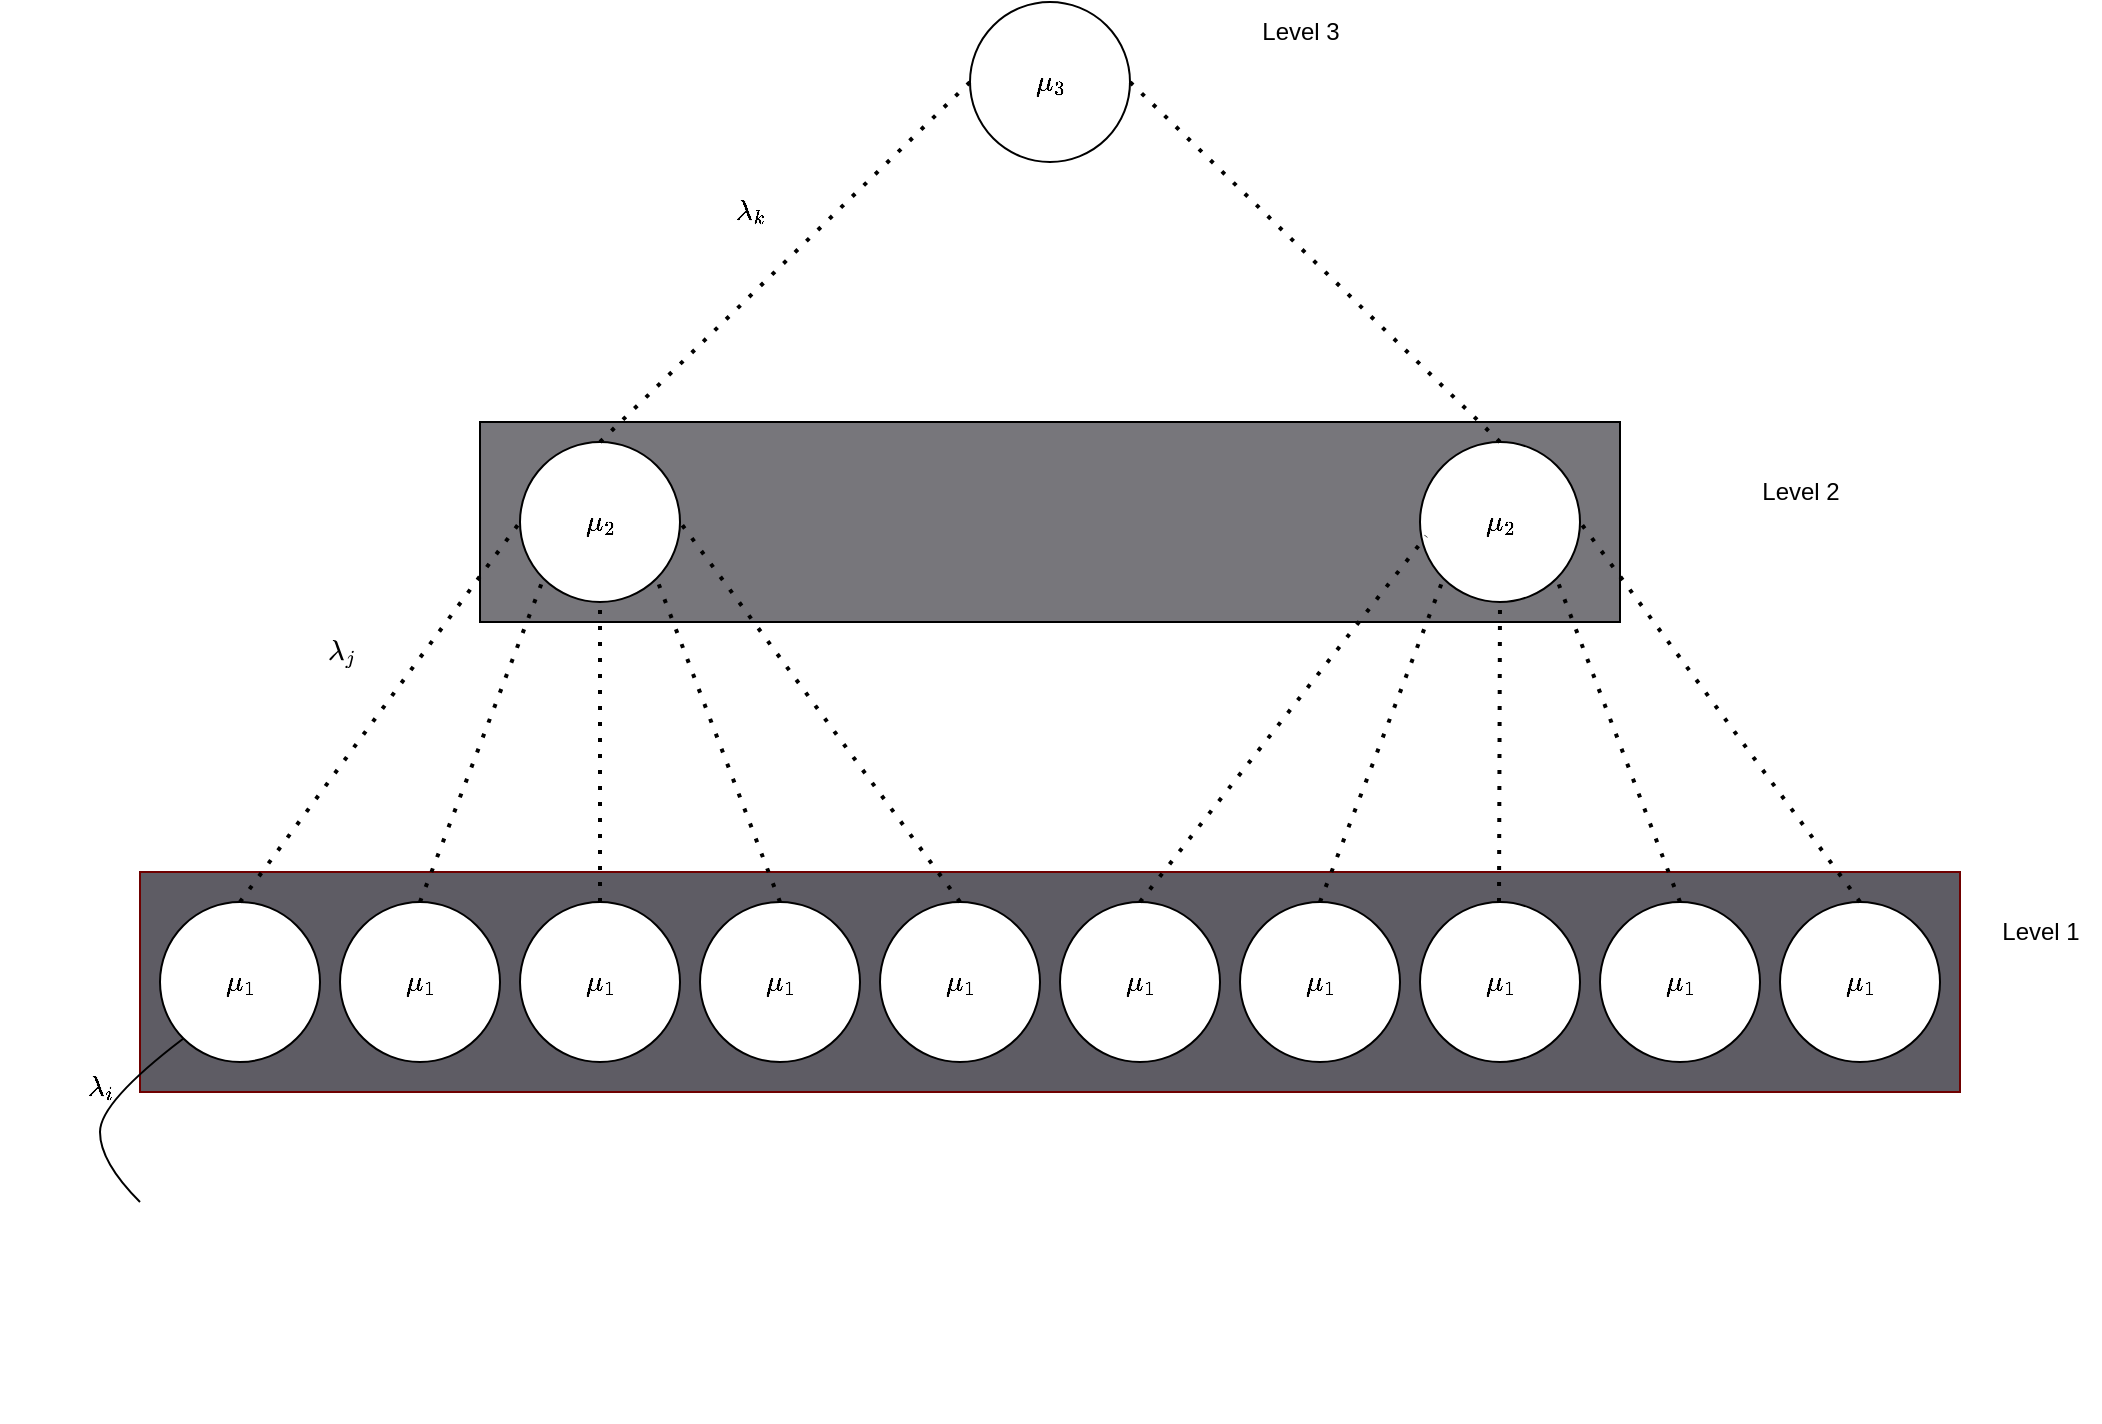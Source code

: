 <mxfile version="21.5.1" type="github">
  <diagram name="Page-1" id="K7tpPM3fMPWUOehcnThG">
    <mxGraphModel dx="2212" dy="1895" grid="1" gridSize="10" guides="1" tooltips="1" connect="1" arrows="1" fold="1" page="1" pageScale="1" pageWidth="850" pageHeight="1100" math="1" shadow="0">
      <root>
        <mxCell id="0" />
        <mxCell id="1" parent="0" />
        <mxCell id="YJVg28BFqEHnD__zuDOL-15" value="" style="rounded=0;whiteSpace=wrap;html=1;fillColor=#77767b;" vertex="1" parent="1">
          <mxGeometry x="230" y="-10" width="570" height="100" as="geometry" />
        </mxCell>
        <mxCell id="YJVg28BFqEHnD__zuDOL-14" value="" style="rounded=0;whiteSpace=wrap;html=1;fillColor=#5e5c64;fontColor=#ffffff;strokeColor=#6F0000;gradientColor=none;" vertex="1" parent="1">
          <mxGeometry x="60" y="215" width="910" height="110" as="geometry" />
        </mxCell>
        <mxCell id="YJVg28BFqEHnD__zuDOL-1" value="$$\mu_1$$" style="ellipse;whiteSpace=wrap;html=1;aspect=fixed;" vertex="1" parent="1">
          <mxGeometry x="70" y="230" width="80" height="80" as="geometry" />
        </mxCell>
        <mxCell id="YJVg28BFqEHnD__zuDOL-2" value="$$\mu_1$$" style="ellipse;whiteSpace=wrap;html=1;aspect=fixed;" vertex="1" parent="1">
          <mxGeometry x="160" y="230" width="80" height="80" as="geometry" />
        </mxCell>
        <mxCell id="YJVg28BFqEHnD__zuDOL-3" value="$$\mu_1$$" style="ellipse;whiteSpace=wrap;html=1;aspect=fixed;" vertex="1" parent="1">
          <mxGeometry x="250" y="230" width="80" height="80" as="geometry" />
        </mxCell>
        <mxCell id="YJVg28BFqEHnD__zuDOL-4" value="$$\mu_1$$" style="ellipse;whiteSpace=wrap;html=1;aspect=fixed;" vertex="1" parent="1">
          <mxGeometry x="340" y="230" width="80" height="80" as="geometry" />
        </mxCell>
        <mxCell id="YJVg28BFqEHnD__zuDOL-5" value="$$\mu_1$$" style="ellipse;whiteSpace=wrap;html=1;aspect=fixed;" vertex="1" parent="1">
          <mxGeometry x="430" y="230" width="80" height="80" as="geometry" />
        </mxCell>
        <mxCell id="YJVg28BFqEHnD__zuDOL-6" value="$$\mu_1$$" style="ellipse;whiteSpace=wrap;html=1;aspect=fixed;" vertex="1" parent="1">
          <mxGeometry x="520" y="230" width="80" height="80" as="geometry" />
        </mxCell>
        <mxCell id="YJVg28BFqEHnD__zuDOL-7" value="$$\mu_1$$" style="ellipse;whiteSpace=wrap;html=1;aspect=fixed;" vertex="1" parent="1">
          <mxGeometry x="610" y="230" width="80" height="80" as="geometry" />
        </mxCell>
        <mxCell id="YJVg28BFqEHnD__zuDOL-8" value="$$\mu_1$$" style="ellipse;whiteSpace=wrap;html=1;aspect=fixed;" vertex="1" parent="1">
          <mxGeometry x="700" y="230" width="80" height="80" as="geometry" />
        </mxCell>
        <mxCell id="YJVg28BFqEHnD__zuDOL-9" value="$$\mu_1$$" style="ellipse;whiteSpace=wrap;html=1;aspect=fixed;" vertex="1" parent="1">
          <mxGeometry x="790" y="230" width="80" height="80" as="geometry" />
        </mxCell>
        <mxCell id="YJVg28BFqEHnD__zuDOL-10" value="$$\mu_1$$" style="ellipse;whiteSpace=wrap;html=1;aspect=fixed;" vertex="1" parent="1">
          <mxGeometry x="880" y="230" width="80" height="80" as="geometry" />
        </mxCell>
        <mxCell id="YJVg28BFqEHnD__zuDOL-11" value="$$\mu_2$$" style="ellipse;whiteSpace=wrap;html=1;aspect=fixed;" vertex="1" parent="1">
          <mxGeometry x="250" width="80" height="80" as="geometry" />
        </mxCell>
        <mxCell id="YJVg28BFqEHnD__zuDOL-12" value="$$\mu_2$$" style="ellipse;whiteSpace=wrap;html=1;aspect=fixed;" vertex="1" parent="1">
          <mxGeometry x="700" width="80" height="80" as="geometry" />
        </mxCell>
        <mxCell id="YJVg28BFqEHnD__zuDOL-13" value="$$\mu_3$$" style="ellipse;whiteSpace=wrap;html=1;aspect=fixed;" vertex="1" parent="1">
          <mxGeometry x="475" y="-220" width="80" height="80" as="geometry" />
        </mxCell>
        <mxCell id="YJVg28BFqEHnD__zuDOL-17" value="" style="endArrow=none;dashed=1;html=1;dashPattern=1 3;strokeWidth=2;rounded=0;entryX=0;entryY=0.5;entryDx=0;entryDy=0;exitX=0.5;exitY=0;exitDx=0;exitDy=0;" edge="1" parent="1" source="YJVg28BFqEHnD__zuDOL-1" target="YJVg28BFqEHnD__zuDOL-11">
          <mxGeometry width="50" height="50" relative="1" as="geometry">
            <mxPoint x="110" y="230" as="sourcePoint" />
            <mxPoint x="160" y="180" as="targetPoint" />
          </mxGeometry>
        </mxCell>
        <mxCell id="YJVg28BFqEHnD__zuDOL-18" value="" style="endArrow=none;dashed=1;html=1;dashPattern=1 3;strokeWidth=2;rounded=0;entryX=0;entryY=1;entryDx=0;entryDy=0;exitX=0.5;exitY=0;exitDx=0;exitDy=0;" edge="1" parent="1" source="YJVg28BFqEHnD__zuDOL-2" target="YJVg28BFqEHnD__zuDOL-11">
          <mxGeometry width="50" height="50" relative="1" as="geometry">
            <mxPoint x="120" y="240" as="sourcePoint" />
            <mxPoint x="260" y="50" as="targetPoint" />
          </mxGeometry>
        </mxCell>
        <mxCell id="YJVg28BFqEHnD__zuDOL-19" value="" style="endArrow=none;dashed=1;html=1;dashPattern=1 3;strokeWidth=2;rounded=0;entryX=0.5;entryY=1;entryDx=0;entryDy=0;exitX=0.5;exitY=0;exitDx=0;exitDy=0;" edge="1" parent="1" source="YJVg28BFqEHnD__zuDOL-3" target="YJVg28BFqEHnD__zuDOL-11">
          <mxGeometry width="50" height="50" relative="1" as="geometry">
            <mxPoint x="130" y="250" as="sourcePoint" />
            <mxPoint x="270" y="60" as="targetPoint" />
          </mxGeometry>
        </mxCell>
        <mxCell id="YJVg28BFqEHnD__zuDOL-20" value="" style="endArrow=none;dashed=1;html=1;dashPattern=1 3;strokeWidth=2;rounded=0;entryX=1;entryY=1;entryDx=0;entryDy=0;exitX=0.5;exitY=0;exitDx=0;exitDy=0;" edge="1" parent="1" source="YJVg28BFqEHnD__zuDOL-4" target="YJVg28BFqEHnD__zuDOL-11">
          <mxGeometry width="50" height="50" relative="1" as="geometry">
            <mxPoint x="140" y="260" as="sourcePoint" />
            <mxPoint x="280" y="70" as="targetPoint" />
          </mxGeometry>
        </mxCell>
        <mxCell id="YJVg28BFqEHnD__zuDOL-21" value="" style="endArrow=none;dashed=1;html=1;dashPattern=1 3;strokeWidth=2;rounded=0;entryX=1;entryY=0.5;entryDx=0;entryDy=0;exitX=0.5;exitY=0;exitDx=0;exitDy=0;" edge="1" parent="1" source="YJVg28BFqEHnD__zuDOL-5" target="YJVg28BFqEHnD__zuDOL-11">
          <mxGeometry width="50" height="50" relative="1" as="geometry">
            <mxPoint x="150" y="270" as="sourcePoint" />
            <mxPoint x="290" y="80" as="targetPoint" />
          </mxGeometry>
        </mxCell>
        <mxCell id="YJVg28BFqEHnD__zuDOL-22" value="" style="endArrow=none;dashed=1;html=1;dashPattern=1 3;strokeWidth=2;rounded=0;entryX=0.038;entryY=0.588;entryDx=0;entryDy=0;exitX=0.5;exitY=0;exitDx=0;exitDy=0;entryPerimeter=0;" edge="1" parent="1" source="YJVg28BFqEHnD__zuDOL-6" target="YJVg28BFqEHnD__zuDOL-12">
          <mxGeometry width="50" height="50" relative="1" as="geometry">
            <mxPoint x="560" y="230" as="sourcePoint" />
            <mxPoint x="700" y="40" as="targetPoint" />
          </mxGeometry>
        </mxCell>
        <mxCell id="YJVg28BFqEHnD__zuDOL-23" value="" style="endArrow=none;dashed=1;html=1;dashPattern=1 3;strokeWidth=2;rounded=0;entryX=0;entryY=1;entryDx=0;entryDy=0;exitX=0.5;exitY=0;exitDx=0;exitDy=0;" edge="1" parent="1" source="YJVg28BFqEHnD__zuDOL-7" target="YJVg28BFqEHnD__zuDOL-12">
          <mxGeometry width="50" height="50" relative="1" as="geometry">
            <mxPoint x="670" y="212" as="sourcePoint" />
            <mxPoint x="732" y="50" as="targetPoint" />
          </mxGeometry>
        </mxCell>
        <mxCell id="YJVg28BFqEHnD__zuDOL-24" value="" style="endArrow=none;dashed=1;html=1;dashPattern=1 3;strokeWidth=2;rounded=0;entryX=0.5;entryY=1;entryDx=0;entryDy=0;exitX=0.5;exitY=0;exitDx=0;exitDy=0;" edge="1" parent="1" target="YJVg28BFqEHnD__zuDOL-12">
          <mxGeometry width="50" height="50" relative="1" as="geometry">
            <mxPoint x="739.5" y="230" as="sourcePoint" />
            <mxPoint x="739.5" y="80" as="targetPoint" />
          </mxGeometry>
        </mxCell>
        <mxCell id="YJVg28BFqEHnD__zuDOL-25" value="" style="endArrow=none;dashed=1;html=1;dashPattern=1 3;strokeWidth=2;rounded=0;entryX=1;entryY=1;entryDx=0;entryDy=0;exitX=0.5;exitY=0;exitDx=0;exitDy=0;" edge="1" parent="1" source="YJVg28BFqEHnD__zuDOL-9" target="YJVg28BFqEHnD__zuDOL-12">
          <mxGeometry width="50" height="50" relative="1" as="geometry">
            <mxPoint x="822" y="230" as="sourcePoint" />
            <mxPoint x="760" y="68" as="targetPoint" />
          </mxGeometry>
        </mxCell>
        <mxCell id="YJVg28BFqEHnD__zuDOL-26" value="" style="endArrow=none;dashed=1;html=1;dashPattern=1 3;strokeWidth=2;rounded=0;entryX=1;entryY=0.5;entryDx=0;entryDy=0;exitX=0.5;exitY=0;exitDx=0;exitDy=0;" edge="1" parent="1" source="YJVg28BFqEHnD__zuDOL-10" target="YJVg28BFqEHnD__zuDOL-12">
          <mxGeometry width="50" height="50" relative="1" as="geometry">
            <mxPoint x="920" y="230" as="sourcePoint" />
            <mxPoint x="780" y="40" as="targetPoint" />
          </mxGeometry>
        </mxCell>
        <mxCell id="YJVg28BFqEHnD__zuDOL-27" value="" style="endArrow=none;dashed=1;html=1;dashPattern=1 3;strokeWidth=2;rounded=0;exitX=0.5;exitY=0;exitDx=0;exitDy=0;entryX=0;entryY=0.5;entryDx=0;entryDy=0;" edge="1" parent="1" source="YJVg28BFqEHnD__zuDOL-11" target="YJVg28BFqEHnD__zuDOL-13">
          <mxGeometry width="50" height="50" relative="1" as="geometry">
            <mxPoint x="330" y="-100" as="sourcePoint" />
            <mxPoint x="380" y="-150" as="targetPoint" />
          </mxGeometry>
        </mxCell>
        <mxCell id="YJVg28BFqEHnD__zuDOL-28" value="" style="endArrow=none;dashed=1;html=1;dashPattern=1 3;strokeWidth=2;rounded=0;exitX=0.5;exitY=0;exitDx=0;exitDy=0;entryX=1;entryY=0.5;entryDx=0;entryDy=0;" edge="1" parent="1" source="YJVg28BFqEHnD__zuDOL-12" target="YJVg28BFqEHnD__zuDOL-13">
          <mxGeometry width="50" height="50" relative="1" as="geometry">
            <mxPoint x="730" y="-30" as="sourcePoint" />
            <mxPoint x="560" y="-180" as="targetPoint" />
          </mxGeometry>
        </mxCell>
        <mxCell id="YJVg28BFqEHnD__zuDOL-33" value="&lt;svg xmlns:xlink=&quot;http://www.w3.org/1999/xlink&quot; viewBox=&quot;0 -694 957.3 988.2&quot; role=&quot;img&quot; height=&quot;2.236ex&quot; width=&quot;2.166ex&quot; xmlns=&quot;http://www.w3.org/2000/svg&quot; style=&quot;vertical-align: -0.666ex;&quot;&gt;&lt;defs&gt;&lt;path d=&quot;M166 673Q166 685 183 694H202Q292 691 316 644Q322 629 373 486T474 207T524 67Q531 47 537 34T546 15T551 6T555 2T556 -2T550 -11H482Q457 3 450 18T399 152L354 277L340 262Q327 246 293 207T236 141Q211 112 174 69Q123 9 111 -1T83 -12Q47 -12 47 20Q47 37 61 52T199 187Q229 216 266 252T321 306L338 322Q338 323 288 462T234 612Q214 657 183 657Q166 657 166 673Z&quot; id=&quot;MJX-1-TEX-I-1D706&quot;&gt;&lt;/path&gt;&lt;path d=&quot;M297 596Q297 627 318 644T361 661Q378 661 389 651T403 623Q403 595 384 576T340 557Q322 557 310 567T297 596ZM288 376Q288 405 262 405Q240 405 220 393T185 362T161 325T144 293L137 279Q135 278 121 278H107Q101 284 101 286T105 299Q126 348 164 391T252 441Q253 441 260 441T272 442Q296 441 316 432Q341 418 354 401T367 348V332L318 133Q267 -67 264 -75Q246 -125 194 -164T75 -204Q25 -204 7 -183T-12 -137Q-12 -110 7 -91T53 -71Q70 -71 82 -81T95 -112Q95 -148 63 -167Q69 -168 77 -168Q111 -168 139 -140T182 -74L193 -32Q204 11 219 72T251 197T278 308T289 365Q289 372 288 376Z&quot; id=&quot;MJX-1-TEX-I-1D457&quot;&gt;&lt;/path&gt;&lt;/defs&gt;&lt;g transform=&quot;scale(1,-1)&quot; stroke-width=&quot;0&quot; fill=&quot;currentColor&quot; stroke=&quot;currentColor&quot;&gt;&lt;g data-mml-node=&quot;math&quot;&gt;&lt;g data-mml-node=&quot;msub&quot;&gt;&lt;g data-mml-node=&quot;mi&quot;&gt;&lt;use xlink:href=&quot;#MJX-1-TEX-I-1D706&quot; data-c=&quot;1D706&quot;&gt;&lt;/use&gt;&lt;/g&gt;&lt;g transform=&quot;translate(616,-150) scale(0.707)&quot; data-mml-node=&quot;mi&quot;&gt;&lt;use xlink:href=&quot;#MJX-1-TEX-I-1D457&quot; data-c=&quot;1D457&quot;&gt;&lt;/use&gt;&lt;/g&gt;&lt;/g&gt;&lt;/g&gt;&lt;/g&gt;&lt;/svg&gt;" style="text;html=1;align=center;verticalAlign=middle;resizable=0;points=[];autosize=1;strokeColor=none;fillColor=none;" vertex="1" parent="1">
          <mxGeometry x="140" y="90" width="40" height="30" as="geometry" />
        </mxCell>
        <mxCell id="YJVg28BFqEHnD__zuDOL-35" value="$$\lambda_k$$" style="text;html=1;align=center;verticalAlign=middle;resizable=0;points=[];autosize=1;strokeColor=none;fillColor=none;" vertex="1" parent="1">
          <mxGeometry x="310" y="-130" width="110" height="30" as="geometry" />
        </mxCell>
        <mxCell id="YJVg28BFqEHnD__zuDOL-38" value="" style="shape=image;html=1;verticalAlign=top;verticalLabelPosition=bottom;labelBackgroundColor=#ffffff;imageAspect=0;aspect=fixed;image=https://cdn4.iconfinder.com/data/icons/transportation-and-vehicle/128/Transportation_And_Vehicle_3-03-128.png;opacity=50;" vertex="1" parent="1">
          <mxGeometry x="60" y="380" width="40" height="40" as="geometry" />
        </mxCell>
        <mxCell id="YJVg28BFqEHnD__zuDOL-39" value="" style="shape=image;html=1;verticalAlign=top;verticalLabelPosition=bottom;labelBackgroundColor=#ffffff;imageAspect=0;aspect=fixed;image=https://cdn4.iconfinder.com/data/icons/transportation-and-vehicle/128/Transportation_And_Vehicle_3-03-128.png;opacity=50;" vertex="1" parent="1">
          <mxGeometry x="230" y="390" width="40" height="40" as="geometry" />
        </mxCell>
        <mxCell id="YJVg28BFqEHnD__zuDOL-40" value="" style="shape=image;html=1;verticalAlign=top;verticalLabelPosition=bottom;labelBackgroundColor=#ffffff;imageAspect=0;aspect=fixed;image=https://cdn4.iconfinder.com/data/icons/transportation-and-vehicle/128/Transportation_And_Vehicle_3-03-128.png;opacity=50;" vertex="1" parent="1">
          <mxGeometry x="140" y="350" width="40" height="40" as="geometry" />
        </mxCell>
        <mxCell id="YJVg28BFqEHnD__zuDOL-41" value="" style="shape=image;html=1;verticalAlign=top;verticalLabelPosition=bottom;labelBackgroundColor=#ffffff;imageAspect=0;aspect=fixed;image=https://cdn4.iconfinder.com/data/icons/transportation-and-vehicle/128/Transportation_And_Vehicle_3-03-128.png;opacity=50;direction=east;" vertex="1" parent="1">
          <mxGeometry x="310" y="450" width="40" height="40" as="geometry" />
        </mxCell>
        <mxCell id="YJVg28BFqEHnD__zuDOL-42" value="" style="shape=image;html=1;verticalAlign=top;verticalLabelPosition=bottom;labelBackgroundColor=#ffffff;imageAspect=0;aspect=fixed;image=https://cdn4.iconfinder.com/data/icons/transportation-and-vehicle/128/Transportation_And_Vehicle_3-03-128.png;opacity=50;direction=east;" vertex="1" parent="1">
          <mxGeometry x="405" y="380" width="40" height="40" as="geometry" />
        </mxCell>
        <mxCell id="YJVg28BFqEHnD__zuDOL-43" value="" style="shape=image;html=1;verticalAlign=top;verticalLabelPosition=bottom;labelBackgroundColor=#ffffff;imageAspect=0;aspect=fixed;image=https://cdn4.iconfinder.com/data/icons/transportation-and-vehicle/128/Transportation_And_Vehicle_3-03-128.png;opacity=50;" vertex="1" parent="1">
          <mxGeometry x="180" y="440" width="40" height="40" as="geometry" />
        </mxCell>
        <mxCell id="YJVg28BFqEHnD__zuDOL-44" value="" style="shape=image;html=1;verticalAlign=top;verticalLabelPosition=bottom;labelBackgroundColor=#ffffff;imageAspect=0;aspect=fixed;image=https://cdn4.iconfinder.com/data/icons/transportation-and-vehicle/128/Transportation_And_Vehicle_3-03-128.png;opacity=50;" vertex="1" parent="1">
          <mxGeometry x="470" y="440" width="40" height="40" as="geometry" />
        </mxCell>
        <mxCell id="YJVg28BFqEHnD__zuDOL-45" value="" style="shape=image;html=1;verticalAlign=top;verticalLabelPosition=bottom;labelBackgroundColor=#ffffff;imageAspect=0;aspect=fixed;image=https://cdn4.iconfinder.com/data/icons/transportation-and-vehicle/128/Transportation_And_Vehicle_3-03-128.png;opacity=50;" vertex="1" parent="1">
          <mxGeometry x="540" y="350" width="40" height="40" as="geometry" />
        </mxCell>
        <mxCell id="YJVg28BFqEHnD__zuDOL-46" value="" style="shape=image;html=1;verticalAlign=top;verticalLabelPosition=bottom;labelBackgroundColor=#ffffff;imageAspect=0;aspect=fixed;image=https://cdn4.iconfinder.com/data/icons/transportation-and-vehicle/128/Transportation_And_Vehicle_3-03-128.png;opacity=50;" vertex="1" parent="1">
          <mxGeometry x="610" y="440" width="40" height="40" as="geometry" />
        </mxCell>
        <mxCell id="YJVg28BFqEHnD__zuDOL-47" value="" style="shape=image;html=1;verticalAlign=top;verticalLabelPosition=bottom;labelBackgroundColor=#ffffff;imageAspect=0;aspect=fixed;image=https://cdn4.iconfinder.com/data/icons/transportation-and-vehicle/128/Transportation_And_Vehicle_3-03-128.png;opacity=50;" vertex="1" parent="1">
          <mxGeometry x="730" y="350" width="40" height="40" as="geometry" />
        </mxCell>
        <mxCell id="YJVg28BFqEHnD__zuDOL-48" value="" style="shape=image;html=1;verticalAlign=top;verticalLabelPosition=bottom;labelBackgroundColor=#ffffff;imageAspect=0;aspect=fixed;image=https://cdn4.iconfinder.com/data/icons/transportation-and-vehicle/128/Transportation_And_Vehicle_3-03-128.png;opacity=50;" vertex="1" parent="1">
          <mxGeometry x="680" y="400" width="40" height="40" as="geometry" />
        </mxCell>
        <mxCell id="YJVg28BFqEHnD__zuDOL-49" value="" style="shape=image;html=1;verticalAlign=top;verticalLabelPosition=bottom;labelBackgroundColor=#ffffff;imageAspect=0;aspect=fixed;image=https://cdn4.iconfinder.com/data/icons/transportation-and-vehicle/128/Transportation_And_Vehicle_3-03-128.png;opacity=50;" vertex="1" parent="1">
          <mxGeometry x="810" y="370" width="40" height="40" as="geometry" />
        </mxCell>
        <mxCell id="YJVg28BFqEHnD__zuDOL-50" value="" style="shape=image;html=1;verticalAlign=top;verticalLabelPosition=bottom;labelBackgroundColor=#ffffff;imageAspect=0;aspect=fixed;image=https://cdn4.iconfinder.com/data/icons/transportation-and-vehicle/128/Transportation_And_Vehicle_3-03-128.png;opacity=50;" vertex="1" parent="1">
          <mxGeometry x="770" y="440" width="40" height="40" as="geometry" />
        </mxCell>
        <mxCell id="YJVg28BFqEHnD__zuDOL-51" value="" style="shape=image;html=1;verticalAlign=top;verticalLabelPosition=bottom;labelBackgroundColor=#ffffff;imageAspect=0;aspect=fixed;image=https://cdn4.iconfinder.com/data/icons/transportation-and-vehicle/128/Transportation_And_Vehicle_3-03-128.png;opacity=50;" vertex="1" parent="1">
          <mxGeometry x="930" y="380" width="40" height="40" as="geometry" />
        </mxCell>
        <mxCell id="YJVg28BFqEHnD__zuDOL-53" value="" style="curved=1;endArrow=none;html=1;rounded=0;endFill=0;entryX=0;entryY=1;entryDx=0;entryDy=0;exitX=0;exitY=0;exitDx=0;exitDy=0;" edge="1" parent="1" source="YJVg28BFqEHnD__zuDOL-38" target="YJVg28BFqEHnD__zuDOL-1">
          <mxGeometry width="50" height="50" relative="1" as="geometry">
            <mxPoint x="50" y="400" as="sourcePoint" />
            <mxPoint x="70" y="340" as="targetPoint" />
            <Array as="points">
              <mxPoint x="40" y="360" />
              <mxPoint x="40" y="330" />
            </Array>
          </mxGeometry>
        </mxCell>
        <mxCell id="YJVg28BFqEHnD__zuDOL-54" value="$$\lambda_i$$" style="text;html=1;align=center;verticalAlign=middle;resizable=0;points=[];autosize=1;strokeColor=none;fillColor=none;" vertex="1" parent="1">
          <mxGeometry x="-10" y="308" width="100" height="30" as="geometry" />
        </mxCell>
        <mxCell id="YJVg28BFqEHnD__zuDOL-55" value="Level 1" style="text;html=1;align=center;verticalAlign=middle;resizable=0;points=[];autosize=1;strokeColor=none;fillColor=none;" vertex="1" parent="1">
          <mxGeometry x="980" y="230" width="60" height="30" as="geometry" />
        </mxCell>
        <mxCell id="YJVg28BFqEHnD__zuDOL-58" value="Level 2 " style="text;html=1;align=center;verticalAlign=middle;resizable=0;points=[];autosize=1;strokeColor=none;fillColor=none;" vertex="1" parent="1">
          <mxGeometry x="860" y="10" width="60" height="30" as="geometry" />
        </mxCell>
        <mxCell id="YJVg28BFqEHnD__zuDOL-59" value="Level 3 " style="text;html=1;align=center;verticalAlign=middle;resizable=0;points=[];autosize=1;strokeColor=none;fillColor=none;" vertex="1" parent="1">
          <mxGeometry x="610" y="-220" width="60" height="30" as="geometry" />
        </mxCell>
      </root>
    </mxGraphModel>
  </diagram>
</mxfile>
